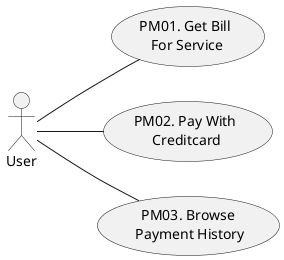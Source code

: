 @startuml
skinparam shadowing false
left to right direction
skinparam backgroundcolor transparent

' Payment Management -> PM
(PM01. Get Bill\n For Service) as PM01
(PM02. Pay With\n Creditcard) as PM02
(PM03. Browse\n Payment History) as PM03

:User: -- PM01
:User: -- PM02
:User: -- PM03

@enduml